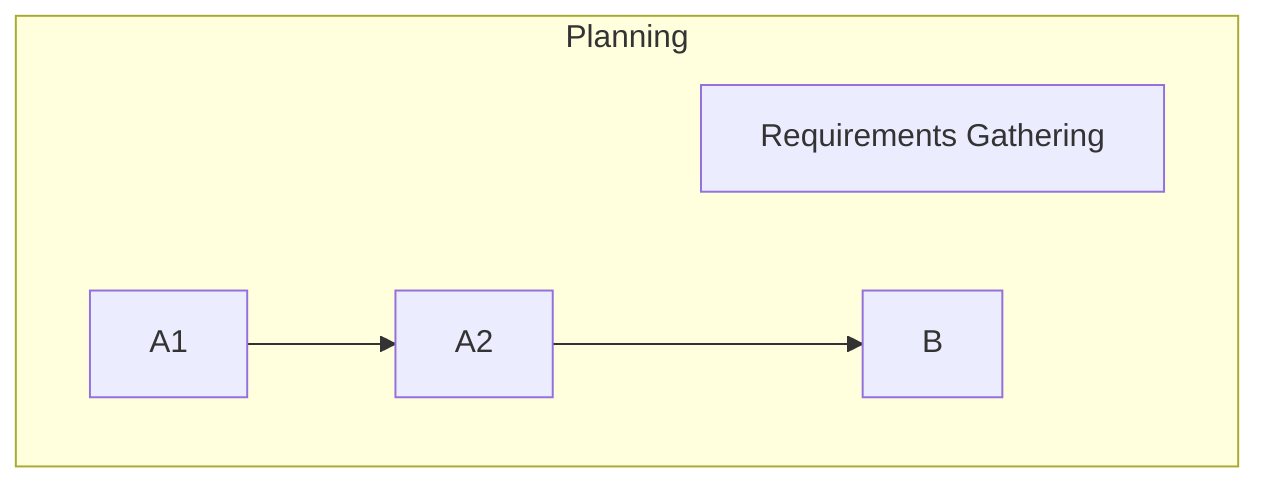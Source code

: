 flowchart TD
    A[Requirements Gathering]
    A1
    A2
    B
    A1 --> A2
    A2 --> B
    subgraph Planning
        A
        A1
        A2
        B
    end
